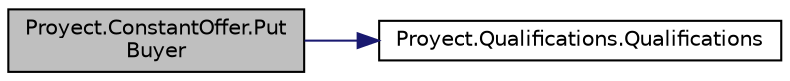 digraph "Proyect.ConstantOffer.PutBuyer"
{
 // INTERACTIVE_SVG=YES
 // LATEX_PDF_SIZE
  edge [fontname="Helvetica",fontsize="10",labelfontname="Helvetica",labelfontsize="10"];
  node [fontname="Helvetica",fontsize="10",shape=record];
  rankdir="LR";
  Node1 [label="Proyect.ConstantOffer.Put\lBuyer",height=0.2,width=0.4,color="black", fillcolor="grey75", style="filled", fontcolor="black",tooltip="Agrega un nuevo comprador a la lista de compradores de esta oferta constante (Se utiliza creator,..."];
  Node1 -> Node2 [color="midnightblue",fontsize="10",style="solid",fontname="Helvetica"];
  Node2 [label="Proyect.Qualifications.Qualifications",height=0.2,width=0.4,color="black", fillcolor="white", style="filled",URL="$classProyect_1_1Qualifications.html#ab1459c612c25f9a2e433a2744aa3dd66",tooltip="Inicializa una nueva instancia de la clase Qualifications"];
}
